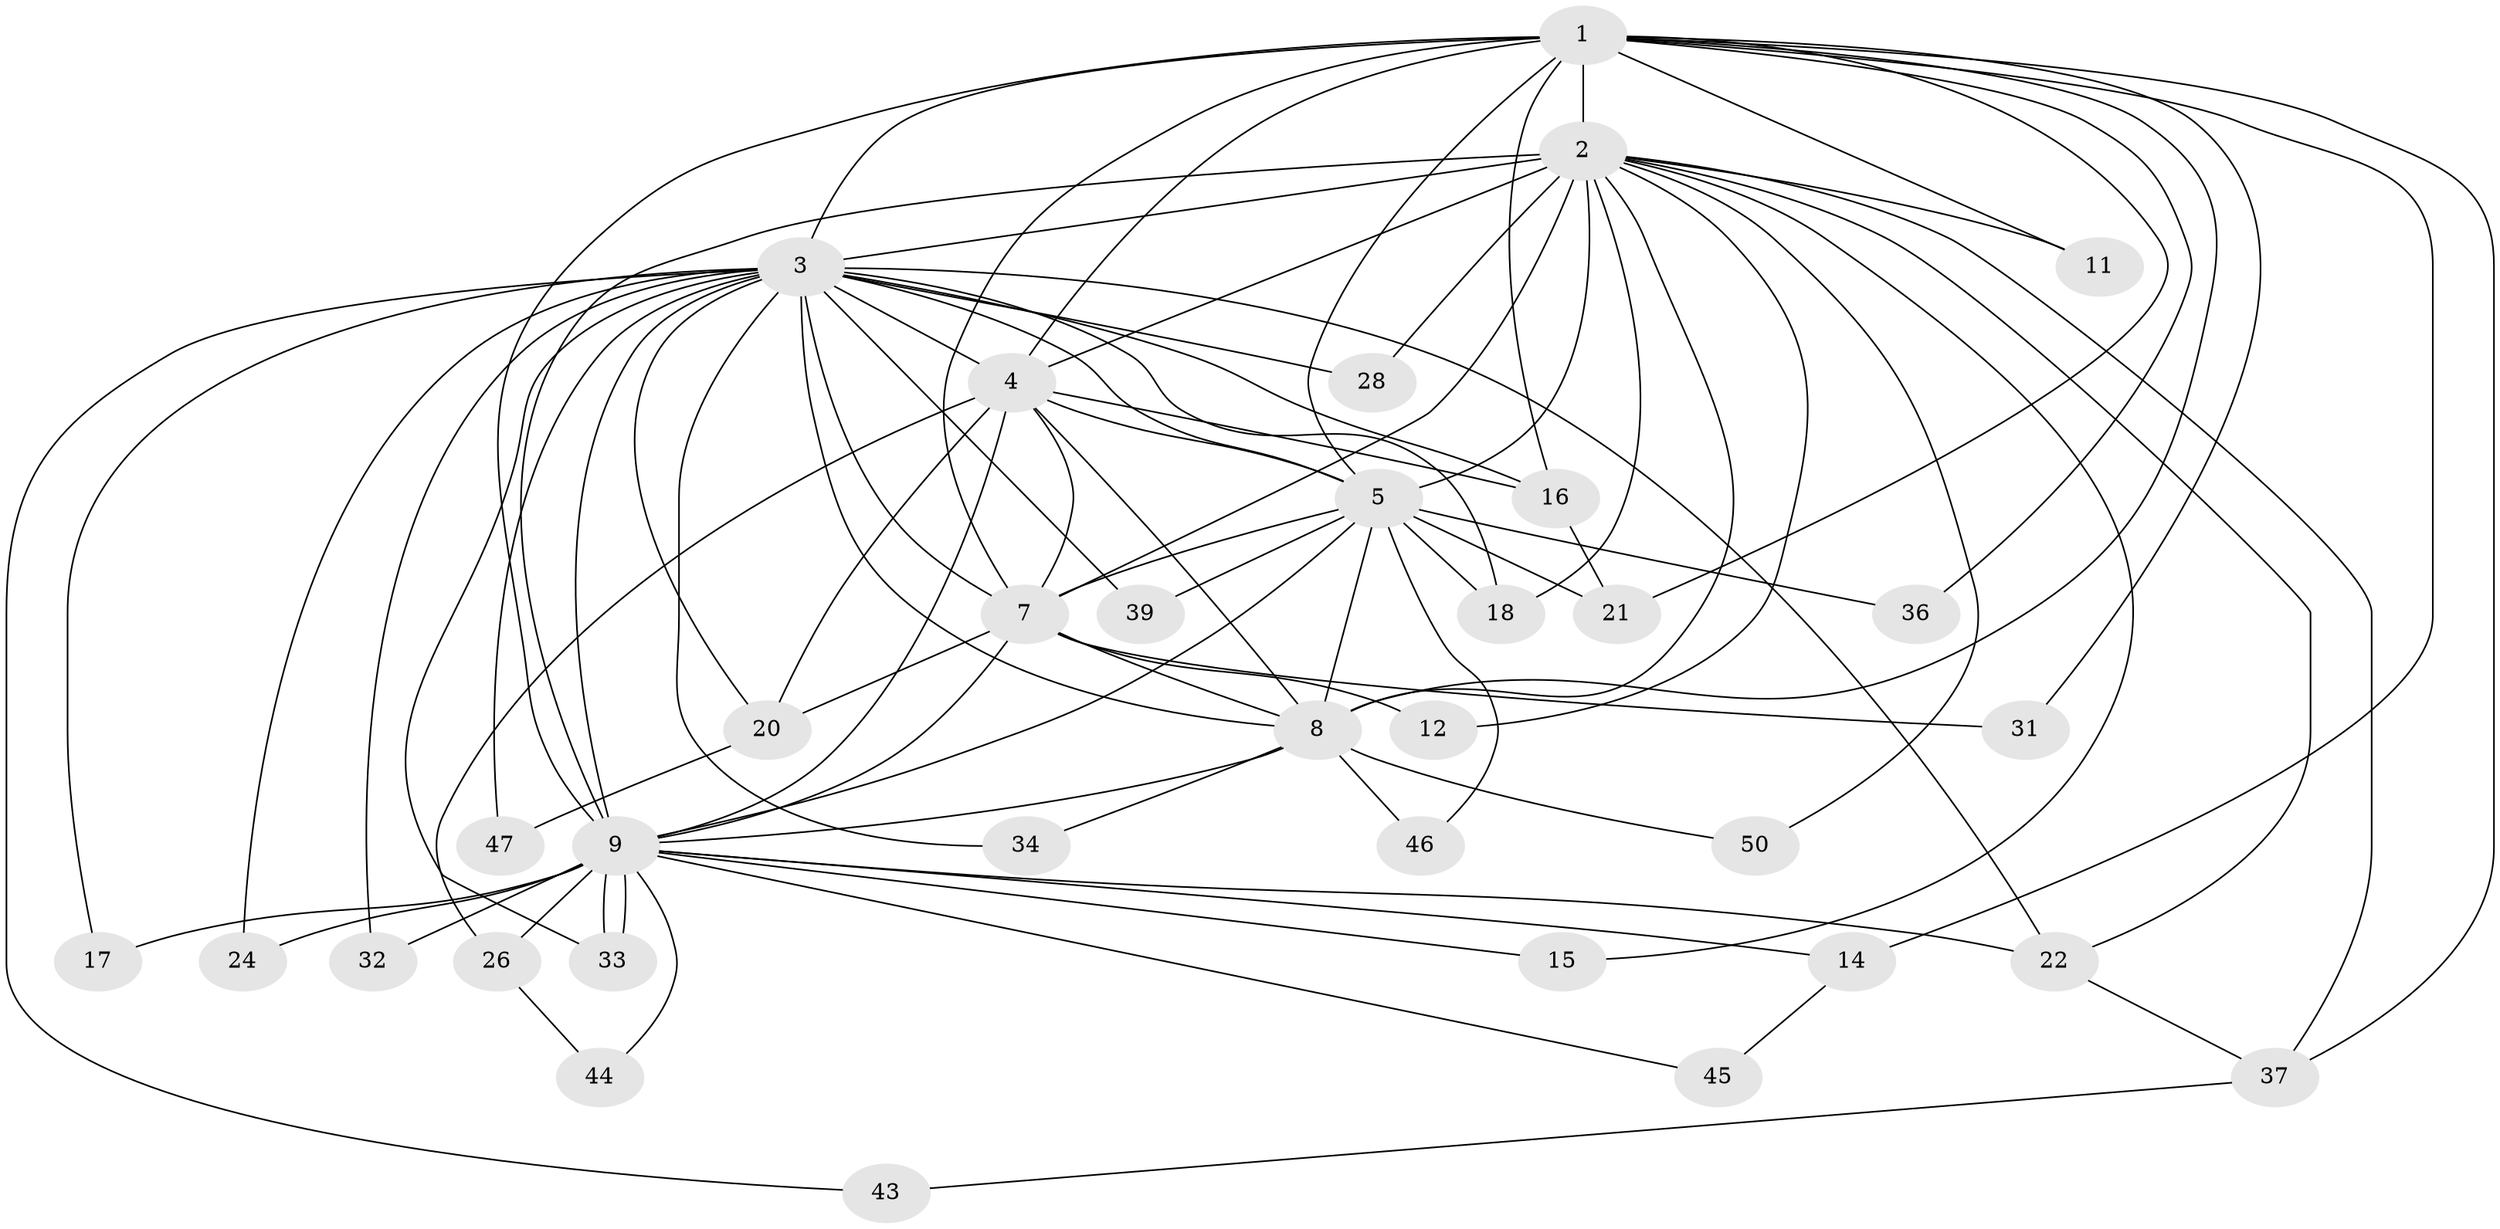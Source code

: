 // original degree distribution, {12: 0.02, 15: 0.02, 23: 0.02, 13: 0.06, 14: 0.06, 22: 0.02, 3: 0.18, 2: 0.54, 4: 0.08}
// Generated by graph-tools (version 1.1) at 2025/11/02/27/25 16:11:07]
// undirected, 34 vertices, 87 edges
graph export_dot {
graph [start="1"]
  node [color=gray90,style=filled];
  1 [super="+6"];
  2 [super="+10"];
  3 [super="+13"];
  4 [super="+41"];
  5 [super="+27"];
  7 [super="+25"];
  8 [super="+35"];
  9 [super="+23"];
  11 [super="+49"];
  12;
  14 [super="+30"];
  15;
  16 [super="+19"];
  17;
  18;
  20;
  21 [super="+29"];
  22 [super="+38"];
  24;
  26;
  28;
  31;
  32;
  33 [super="+42"];
  34;
  36;
  37 [super="+40"];
  39;
  43;
  44;
  45;
  46;
  47 [super="+48"];
  50;
  1 -- 2 [weight=4];
  1 -- 3 [weight=2];
  1 -- 4 [weight=2];
  1 -- 5 [weight=2];
  1 -- 7 [weight=2];
  1 -- 8 [weight=2];
  1 -- 9 [weight=2];
  1 -- 11;
  1 -- 16;
  1 -- 36;
  1 -- 14 [weight=2];
  1 -- 31;
  1 -- 21;
  1 -- 37;
  2 -- 3 [weight=2];
  2 -- 4 [weight=2];
  2 -- 5 [weight=2];
  2 -- 7 [weight=2];
  2 -- 8 [weight=3];
  2 -- 9 [weight=2];
  2 -- 11 [weight=2];
  2 -- 18;
  2 -- 22;
  2 -- 37;
  2 -- 12;
  2 -- 15;
  2 -- 50;
  2 -- 28;
  3 -- 4;
  3 -- 5;
  3 -- 7 [weight=2];
  3 -- 8;
  3 -- 9;
  3 -- 17;
  3 -- 18;
  3 -- 20;
  3 -- 24;
  3 -- 28;
  3 -- 32;
  3 -- 34;
  3 -- 43;
  3 -- 47 [weight=2];
  3 -- 39;
  3 -- 16;
  3 -- 22;
  3 -- 33;
  4 -- 5;
  4 -- 7 [weight=2];
  4 -- 8;
  4 -- 9;
  4 -- 16;
  4 -- 26;
  4 -- 20;
  5 -- 7;
  5 -- 8;
  5 -- 9;
  5 -- 21;
  5 -- 36;
  5 -- 39;
  5 -- 46;
  5 -- 18;
  7 -- 8;
  7 -- 9;
  7 -- 12;
  7 -- 20;
  7 -- 31;
  8 -- 9;
  8 -- 34;
  8 -- 46;
  8 -- 50;
  9 -- 14;
  9 -- 15;
  9 -- 17;
  9 -- 22;
  9 -- 24;
  9 -- 26;
  9 -- 32;
  9 -- 33;
  9 -- 33;
  9 -- 44;
  9 -- 45;
  14 -- 45;
  16 -- 21;
  20 -- 47;
  22 -- 37;
  26 -- 44;
  37 -- 43;
}
